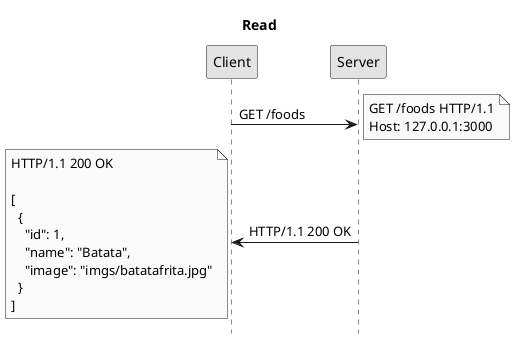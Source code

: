 @startuml
title Read
hide footbox
skinparam monochrome true

Client -> Server: GET /foods
note right: GET /foods HTTP/1.1\nHost: 127.0.0.1:3000
Server -> Client: HTTP/1.1 200 OK
note left: HTTP/1.1 200 OK\n\n[\n  {\n    "id": 1,\n    "name": "Batata",\n    "image": "imgs/batatafrita.jpg"\n  }\n]
@enduml
